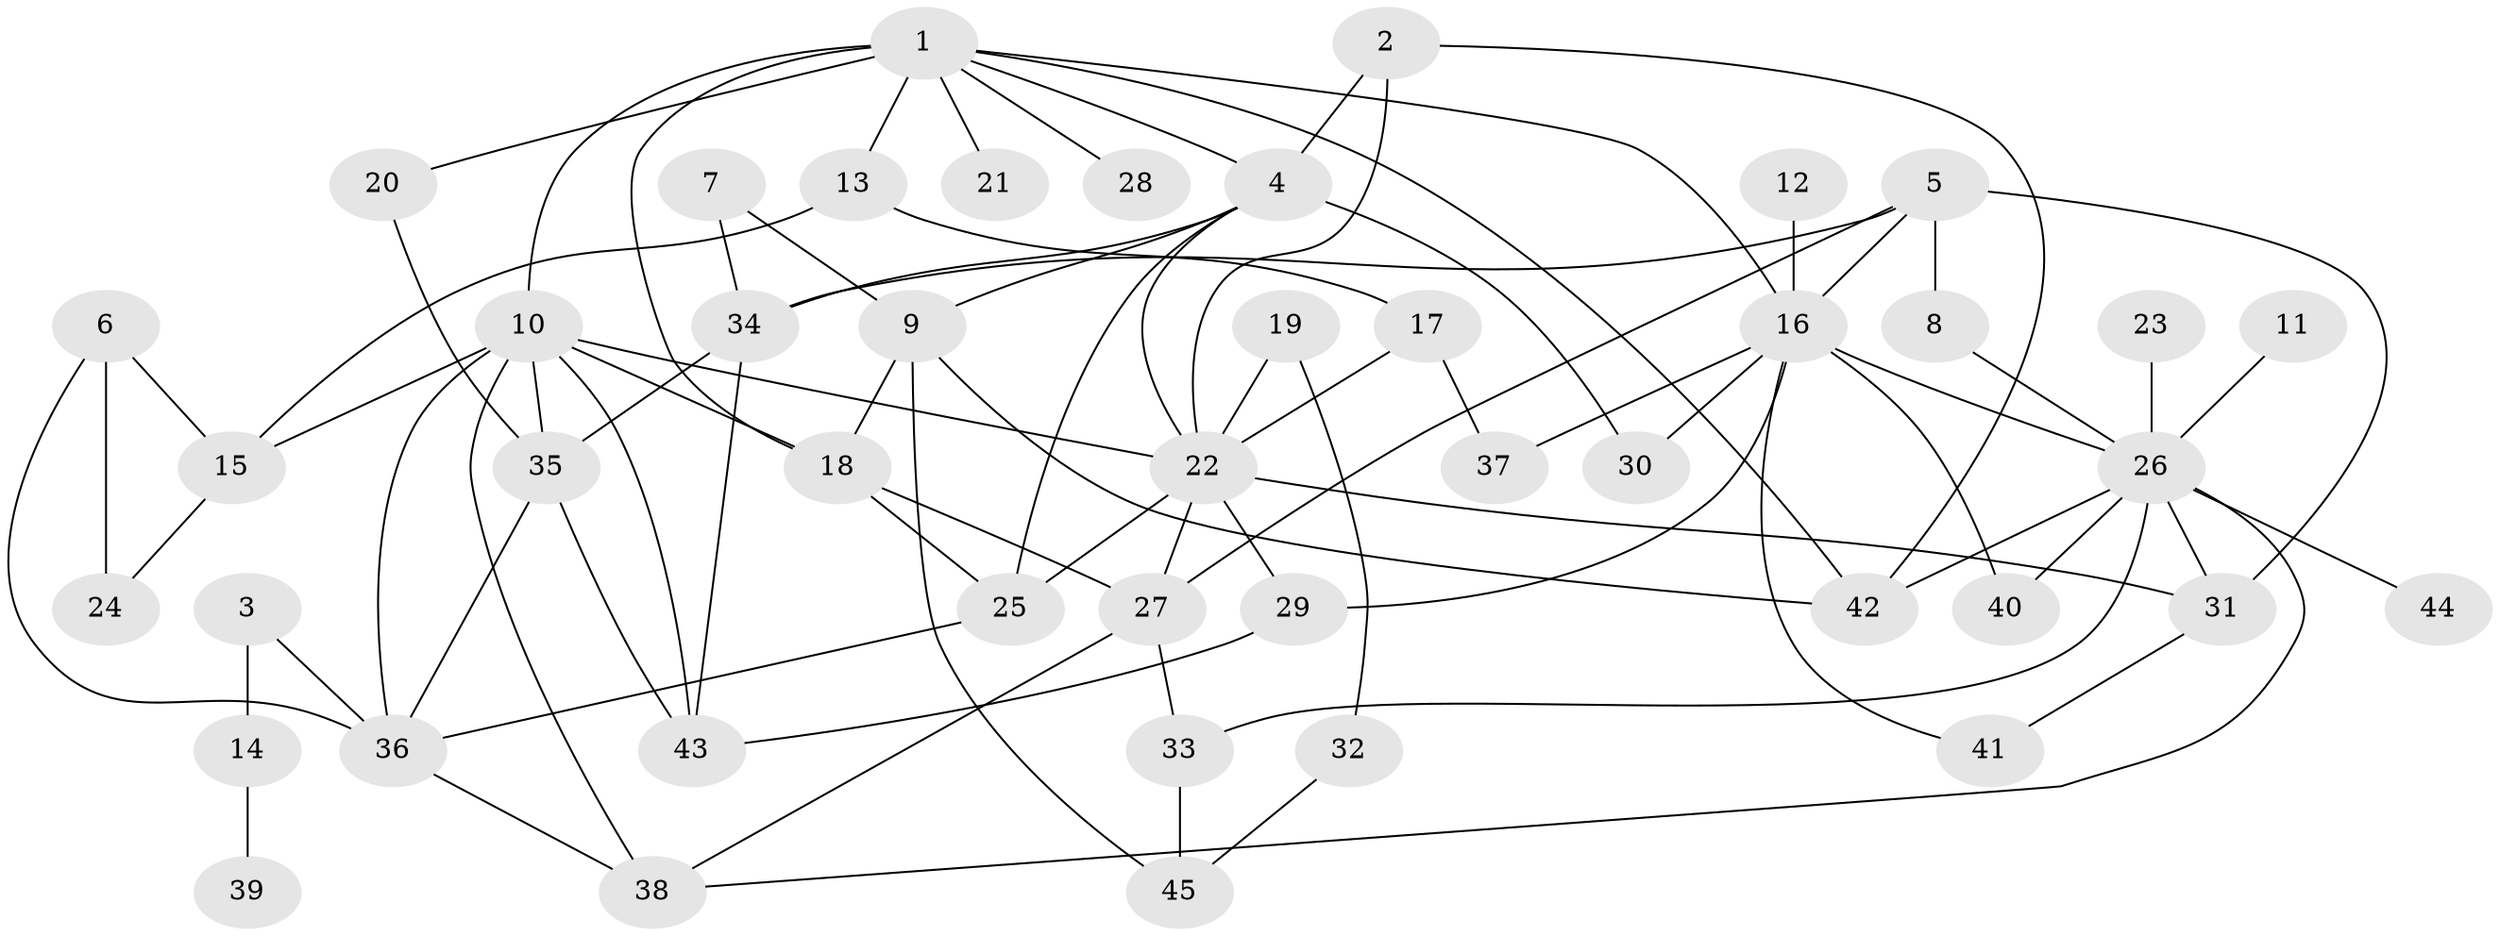 // original degree distribution, {6: 0.022222222222222223, 10: 0.011111111111111112, 9: 0.011111111111111112, 3: 0.3, 7: 0.03333333333333333, 5: 0.03333333333333333, 2: 0.3111111111111111, 4: 0.08888888888888889, 8: 0.011111111111111112, 1: 0.17777777777777778}
// Generated by graph-tools (version 1.1) at 2025/49/03/09/25 03:49:15]
// undirected, 45 vertices, 82 edges
graph export_dot {
graph [start="1"]
  node [color=gray90,style=filled];
  1;
  2;
  3;
  4;
  5;
  6;
  7;
  8;
  9;
  10;
  11;
  12;
  13;
  14;
  15;
  16;
  17;
  18;
  19;
  20;
  21;
  22;
  23;
  24;
  25;
  26;
  27;
  28;
  29;
  30;
  31;
  32;
  33;
  34;
  35;
  36;
  37;
  38;
  39;
  40;
  41;
  42;
  43;
  44;
  45;
  1 -- 4 [weight=1.0];
  1 -- 10 [weight=2.0];
  1 -- 13 [weight=1.0];
  1 -- 16 [weight=1.0];
  1 -- 18 [weight=1.0];
  1 -- 20 [weight=1.0];
  1 -- 21 [weight=1.0];
  1 -- 28 [weight=1.0];
  1 -- 42 [weight=1.0];
  2 -- 4 [weight=1.0];
  2 -- 22 [weight=1.0];
  2 -- 42 [weight=1.0];
  3 -- 14 [weight=1.0];
  3 -- 36 [weight=1.0];
  4 -- 9 [weight=1.0];
  4 -- 22 [weight=1.0];
  4 -- 25 [weight=1.0];
  4 -- 30 [weight=1.0];
  4 -- 34 [weight=1.0];
  5 -- 8 [weight=1.0];
  5 -- 16 [weight=1.0];
  5 -- 27 [weight=1.0];
  5 -- 31 [weight=1.0];
  5 -- 34 [weight=1.0];
  6 -- 15 [weight=1.0];
  6 -- 24 [weight=1.0];
  6 -- 36 [weight=1.0];
  7 -- 9 [weight=1.0];
  7 -- 34 [weight=1.0];
  8 -- 26 [weight=1.0];
  9 -- 18 [weight=1.0];
  9 -- 42 [weight=1.0];
  9 -- 45 [weight=1.0];
  10 -- 15 [weight=1.0];
  10 -- 18 [weight=1.0];
  10 -- 22 [weight=1.0];
  10 -- 35 [weight=1.0];
  10 -- 36 [weight=1.0];
  10 -- 38 [weight=1.0];
  10 -- 43 [weight=1.0];
  11 -- 26 [weight=1.0];
  12 -- 16 [weight=1.0];
  13 -- 15 [weight=1.0];
  13 -- 17 [weight=1.0];
  14 -- 39 [weight=1.0];
  15 -- 24 [weight=1.0];
  16 -- 26 [weight=1.0];
  16 -- 29 [weight=1.0];
  16 -- 30 [weight=1.0];
  16 -- 37 [weight=1.0];
  16 -- 40 [weight=1.0];
  16 -- 41 [weight=1.0];
  17 -- 22 [weight=1.0];
  17 -- 37 [weight=1.0];
  18 -- 25 [weight=1.0];
  18 -- 27 [weight=1.0];
  19 -- 22 [weight=2.0];
  19 -- 32 [weight=1.0];
  20 -- 35 [weight=1.0];
  22 -- 25 [weight=1.0];
  22 -- 27 [weight=1.0];
  22 -- 29 [weight=1.0];
  22 -- 31 [weight=1.0];
  23 -- 26 [weight=1.0];
  25 -- 36 [weight=1.0];
  26 -- 31 [weight=1.0];
  26 -- 33 [weight=1.0];
  26 -- 38 [weight=1.0];
  26 -- 40 [weight=1.0];
  26 -- 42 [weight=1.0];
  26 -- 44 [weight=1.0];
  27 -- 33 [weight=1.0];
  27 -- 38 [weight=1.0];
  29 -- 43 [weight=1.0];
  31 -- 41 [weight=1.0];
  32 -- 45 [weight=1.0];
  33 -- 45 [weight=1.0];
  34 -- 35 [weight=1.0];
  34 -- 43 [weight=1.0];
  35 -- 36 [weight=1.0];
  35 -- 43 [weight=1.0];
  36 -- 38 [weight=1.0];
}
